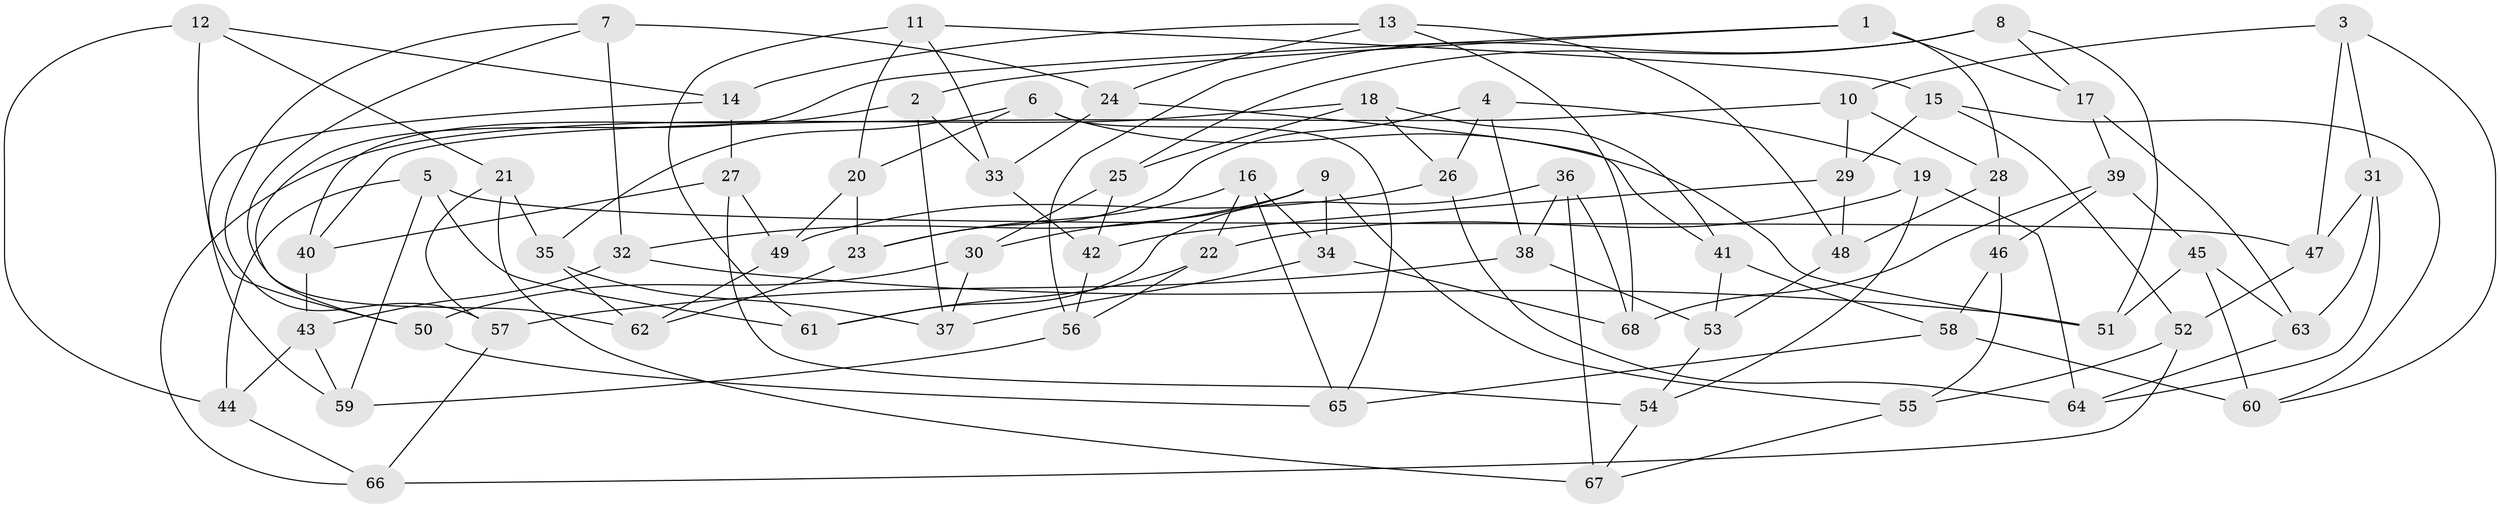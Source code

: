 // Generated by graph-tools (version 1.1) at 2025/50/03/09/25 03:50:44]
// undirected, 68 vertices, 136 edges
graph export_dot {
graph [start="1"]
  node [color=gray90,style=filled];
  1;
  2;
  3;
  4;
  5;
  6;
  7;
  8;
  9;
  10;
  11;
  12;
  13;
  14;
  15;
  16;
  17;
  18;
  19;
  20;
  21;
  22;
  23;
  24;
  25;
  26;
  27;
  28;
  29;
  30;
  31;
  32;
  33;
  34;
  35;
  36;
  37;
  38;
  39;
  40;
  41;
  42;
  43;
  44;
  45;
  46;
  47;
  48;
  49;
  50;
  51;
  52;
  53;
  54;
  55;
  56;
  57;
  58;
  59;
  60;
  61;
  62;
  63;
  64;
  65;
  66;
  67;
  68;
  1 -- 28;
  1 -- 17;
  1 -- 50;
  1 -- 2;
  2 -- 37;
  2 -- 33;
  2 -- 40;
  3 -- 47;
  3 -- 60;
  3 -- 31;
  3 -- 10;
  4 -- 26;
  4 -- 23;
  4 -- 38;
  4 -- 19;
  5 -- 59;
  5 -- 61;
  5 -- 44;
  5 -- 47;
  6 -- 35;
  6 -- 65;
  6 -- 20;
  6 -- 51;
  7 -- 57;
  7 -- 24;
  7 -- 62;
  7 -- 32;
  8 -- 56;
  8 -- 51;
  8 -- 25;
  8 -- 17;
  9 -- 30;
  9 -- 34;
  9 -- 55;
  9 -- 32;
  10 -- 40;
  10 -- 28;
  10 -- 29;
  11 -- 15;
  11 -- 33;
  11 -- 20;
  11 -- 61;
  12 -- 59;
  12 -- 21;
  12 -- 14;
  12 -- 44;
  13 -- 68;
  13 -- 24;
  13 -- 48;
  13 -- 14;
  14 -- 27;
  14 -- 50;
  15 -- 52;
  15 -- 29;
  15 -- 60;
  16 -- 65;
  16 -- 22;
  16 -- 23;
  16 -- 34;
  17 -- 39;
  17 -- 63;
  18 -- 26;
  18 -- 25;
  18 -- 66;
  18 -- 41;
  19 -- 64;
  19 -- 22;
  19 -- 54;
  20 -- 23;
  20 -- 49;
  21 -- 57;
  21 -- 35;
  21 -- 67;
  22 -- 56;
  22 -- 61;
  23 -- 62;
  24 -- 33;
  24 -- 41;
  25 -- 42;
  25 -- 30;
  26 -- 64;
  26 -- 49;
  27 -- 49;
  27 -- 54;
  27 -- 40;
  28 -- 46;
  28 -- 48;
  29 -- 42;
  29 -- 48;
  30 -- 37;
  30 -- 50;
  31 -- 47;
  31 -- 63;
  31 -- 64;
  32 -- 43;
  32 -- 51;
  33 -- 42;
  34 -- 37;
  34 -- 68;
  35 -- 62;
  35 -- 37;
  36 -- 67;
  36 -- 68;
  36 -- 38;
  36 -- 61;
  38 -- 53;
  38 -- 57;
  39 -- 68;
  39 -- 46;
  39 -- 45;
  40 -- 43;
  41 -- 58;
  41 -- 53;
  42 -- 56;
  43 -- 44;
  43 -- 59;
  44 -- 66;
  45 -- 63;
  45 -- 51;
  45 -- 60;
  46 -- 58;
  46 -- 55;
  47 -- 52;
  48 -- 53;
  49 -- 62;
  50 -- 65;
  52 -- 55;
  52 -- 66;
  53 -- 54;
  54 -- 67;
  55 -- 67;
  56 -- 59;
  57 -- 66;
  58 -- 65;
  58 -- 60;
  63 -- 64;
}
